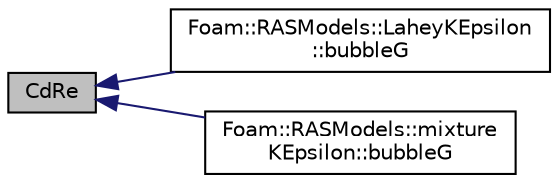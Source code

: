digraph "CdRe"
{
  bgcolor="transparent";
  edge [fontname="Helvetica",fontsize="10",labelfontname="Helvetica",labelfontsize="10"];
  node [fontname="Helvetica",fontsize="10",shape=record];
  rankdir="LR";
  Node42 [label="CdRe",height=0.2,width=0.4,color="black", fillcolor="grey75", style="filled", fontcolor="black"];
  Node42 -> Node43 [dir="back",color="midnightblue",fontsize="10",style="solid",fontname="Helvetica"];
  Node43 [label="Foam::RASModels::LaheyKEpsilon\l::bubbleG",height=0.2,width=0.4,color="black",URL="$a32105.html#a627e30c80dd2737d19b4c4163b766488"];
  Node42 -> Node44 [dir="back",color="midnightblue",fontsize="10",style="solid",fontname="Helvetica"];
  Node44 [label="Foam::RASModels::mixture\lKEpsilon::bubbleG",height=0.2,width=0.4,color="black",URL="$a32109.html#a627e30c80dd2737d19b4c4163b766488"];
}
